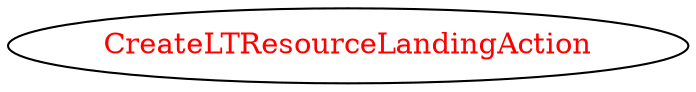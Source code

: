 digraph dependencyGraph {
 concentrate=true;
 ranksep="2.0";
 rankdir="LR"; 
 splines="ortho";
"CreateLTResourceLandingAction" [fontcolor="red"];
}